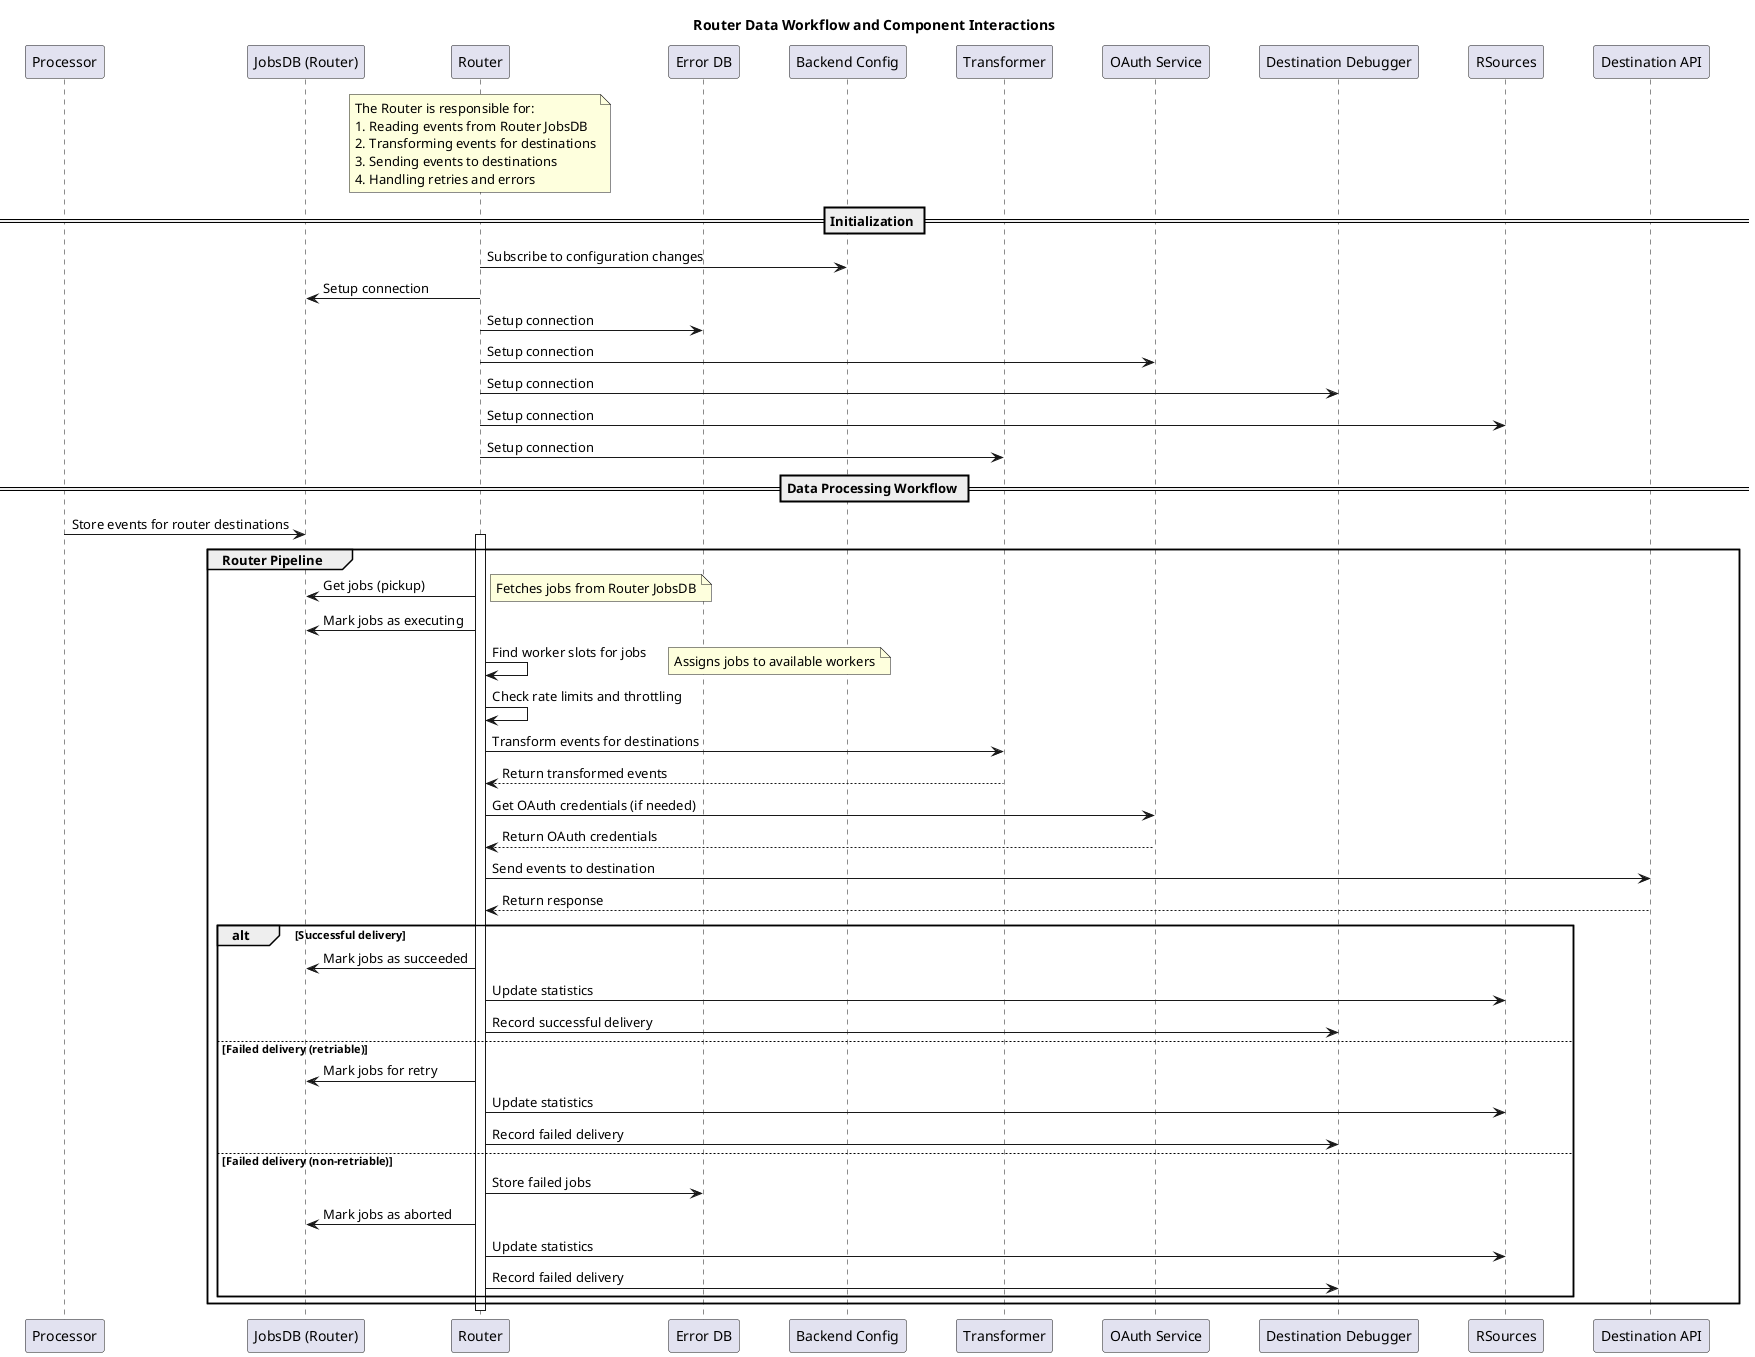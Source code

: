 @startuml Router Sequence Diagram

skinparam ParticipantPadding 20
skinparam BoxPadding 10

title Router Data Workflow and Component Interactions

participant "Processor" as processor
participant "JobsDB (Router)" as routerDB
participant "Router" as router
participant "Error DB" as errorDB
participant "Backend Config" as backendConfig
participant "Transformer" as transformer
participant "OAuth Service" as oauth
participant "Destination Debugger" as destDebugger
participant "RSources" as rsources
participant "Destination API" as destAPI

note over router
  The Router is responsible for:
  1. Reading events from Router JobsDB
  2. Transforming events for destinations
  3. Sending events to destinations
  4. Handling retries and errors
end note

== Initialization ==
router -> backendConfig: Subscribe to configuration changes
router -> routerDB: Setup connection
router -> errorDB: Setup connection
router -> oauth: Setup connection
router -> destDebugger: Setup connection
router -> rsources: Setup connection
router -> transformer: Setup connection

== Data Processing Workflow ==

processor -> routerDB: Store events for router destinations
activate router

group Router Pipeline
    router -> routerDB: Get jobs (pickup)
    note right: Fetches jobs from Router JobsDB

    router -> routerDB: Mark jobs as executing

    router -> router: Find worker slots for jobs
    note right: Assigns jobs to available workers

    router -> router: Check rate limits and throttling

    router -> transformer: Transform events for destinations
    transformer --> router: Return transformed events

    router -> oauth: Get OAuth credentials (if needed)
    oauth --> router: Return OAuth credentials

    router -> destAPI: Send events to destination
    destAPI --> router: Return response

    alt Successful delivery
        router -> routerDB: Mark jobs as succeeded
        router -> rsources: Update statistics
        router -> destDebugger: Record successful delivery
    else Failed delivery (retriable)
        router -> routerDB: Mark jobs for retry
        router -> rsources: Update statistics
        router -> destDebugger: Record failed delivery
    else Failed delivery (non-retriable)
        router -> errorDB: Store failed jobs
        router -> routerDB: Mark jobs as aborted
        router -> rsources: Update statistics
        router -> destDebugger: Record failed delivery
    end
end

deactivate router

@enduml

